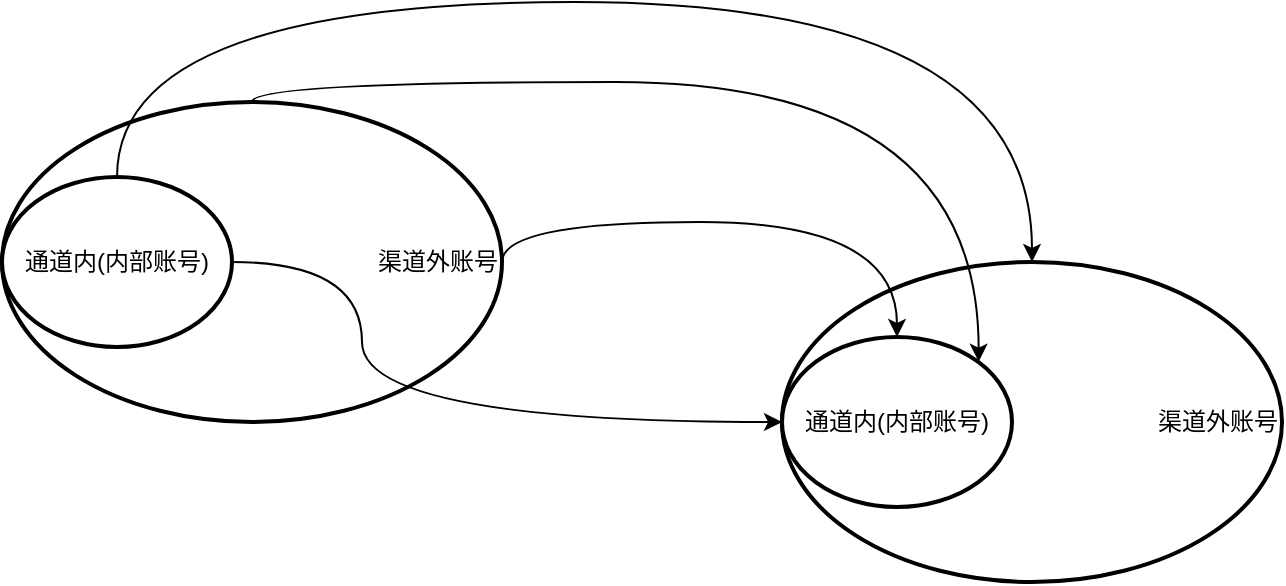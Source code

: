 <mxfile version="21.3.5" type="github">
  <diagram name="第 1 页" id="-ALs4O2s3Otpp36kydkP">
    <mxGraphModel dx="1452" dy="774" grid="1" gridSize="10" guides="1" tooltips="1" connect="1" arrows="1" fold="1" page="1" pageScale="1" pageWidth="827" pageHeight="1169" math="0" shadow="0">
      <root>
        <mxCell id="0" />
        <mxCell id="1" parent="0" />
        <mxCell id="5vpyDN43tX-CinXj2xsW-7" value="渠道外账号" style="strokeWidth=2;html=1;shape=mxgraph.flowchart.start_1;whiteSpace=wrap;align=right;" vertex="1" parent="1">
          <mxGeometry x="110" y="120" width="250" height="160" as="geometry" />
        </mxCell>
        <mxCell id="5vpyDN43tX-CinXj2xsW-15" style="edgeStyle=orthogonalEdgeStyle;rounded=0;orthogonalLoop=1;jettySize=auto;html=1;exitX=1;exitY=0.5;exitDx=0;exitDy=0;exitPerimeter=0;entryX=0;entryY=0.5;entryDx=0;entryDy=0;entryPerimeter=0;curved=1;" edge="1" parent="1" source="5vpyDN43tX-CinXj2xsW-11" target="5vpyDN43tX-CinXj2xsW-14">
          <mxGeometry relative="1" as="geometry">
            <Array as="points">
              <mxPoint x="290" y="200" />
              <mxPoint x="290" y="280" />
            </Array>
          </mxGeometry>
        </mxCell>
        <mxCell id="5vpyDN43tX-CinXj2xsW-17" style="edgeStyle=orthogonalEdgeStyle;rounded=0;orthogonalLoop=1;jettySize=auto;html=1;exitX=0.5;exitY=0;exitDx=0;exitDy=0;exitPerimeter=0;entryX=0.5;entryY=0;entryDx=0;entryDy=0;entryPerimeter=0;curved=1;" edge="1" parent="1" source="5vpyDN43tX-CinXj2xsW-11" target="5vpyDN43tX-CinXj2xsW-13">
          <mxGeometry relative="1" as="geometry">
            <Array as="points">
              <mxPoint x="168" y="70" />
              <mxPoint x="625" y="70" />
            </Array>
          </mxGeometry>
        </mxCell>
        <mxCell id="5vpyDN43tX-CinXj2xsW-11" value="通道内(内部账号)" style="strokeWidth=2;html=1;shape=mxgraph.flowchart.start_1;whiteSpace=wrap;" vertex="1" parent="1">
          <mxGeometry x="110" y="157.5" width="115" height="85" as="geometry" />
        </mxCell>
        <mxCell id="5vpyDN43tX-CinXj2xsW-13" value="渠道外账号" style="strokeWidth=2;html=1;shape=mxgraph.flowchart.start_1;whiteSpace=wrap;align=right;" vertex="1" parent="1">
          <mxGeometry x="500" y="200" width="250" height="160" as="geometry" />
        </mxCell>
        <mxCell id="5vpyDN43tX-CinXj2xsW-14" value="通道内(内部账号)" style="strokeWidth=2;html=1;shape=mxgraph.flowchart.start_1;whiteSpace=wrap;" vertex="1" parent="1">
          <mxGeometry x="500" y="237.5" width="115" height="85" as="geometry" />
        </mxCell>
        <mxCell id="5vpyDN43tX-CinXj2xsW-16" style="edgeStyle=orthogonalEdgeStyle;rounded=0;orthogonalLoop=1;jettySize=auto;html=1;exitX=1;exitY=0.5;exitDx=0;exitDy=0;exitPerimeter=0;entryX=0.5;entryY=0;entryDx=0;entryDy=0;entryPerimeter=0;curved=1;" edge="1" parent="1" source="5vpyDN43tX-CinXj2xsW-7" target="5vpyDN43tX-CinXj2xsW-14">
          <mxGeometry relative="1" as="geometry">
            <Array as="points">
              <mxPoint x="360" y="180" />
              <mxPoint x="558" y="180" />
            </Array>
          </mxGeometry>
        </mxCell>
        <mxCell id="5vpyDN43tX-CinXj2xsW-18" style="edgeStyle=orthogonalEdgeStyle;rounded=0;orthogonalLoop=1;jettySize=auto;html=1;exitX=0.5;exitY=0;exitDx=0;exitDy=0;exitPerimeter=0;entryX=0.855;entryY=0.145;entryDx=0;entryDy=0;entryPerimeter=0;curved=1;" edge="1" parent="1" source="5vpyDN43tX-CinXj2xsW-7" target="5vpyDN43tX-CinXj2xsW-14">
          <mxGeometry relative="1" as="geometry">
            <Array as="points">
              <mxPoint x="235" y="110" />
              <mxPoint x="598" y="110" />
            </Array>
          </mxGeometry>
        </mxCell>
      </root>
    </mxGraphModel>
  </diagram>
</mxfile>
